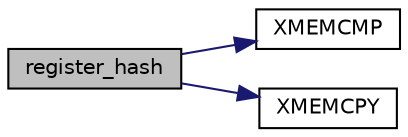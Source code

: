 digraph "register_hash"
{
 // LATEX_PDF_SIZE
  edge [fontname="Helvetica",fontsize="10",labelfontname="Helvetica",labelfontsize="10"];
  node [fontname="Helvetica",fontsize="10",shape=record];
  rankdir="LR";
  Node148 [label="register_hash",height=0.2,width=0.4,color="black", fillcolor="grey75", style="filled", fontcolor="black",tooltip="Register a hash with the descriptor table."];
  Node148 -> Node149 [color="midnightblue",fontsize="10",style="solid",fontname="Helvetica"];
  Node149 [label="XMEMCMP",height=0.2,width=0.4,color="black", fillcolor="white", style="filled",URL="$tomcrypt__cfg_8h.html#a372b974ec0ac07abcd55297554fe540f",tooltip=" "];
  Node148 -> Node150 [color="midnightblue",fontsize="10",style="solid",fontname="Helvetica"];
  Node150 [label="XMEMCPY",height=0.2,width=0.4,color="black", fillcolor="white", style="filled",URL="$tomcrypt__cfg_8h.html#a7691dd48d60d5fc6daf2fa7ec4c55e12",tooltip=" "];
}
